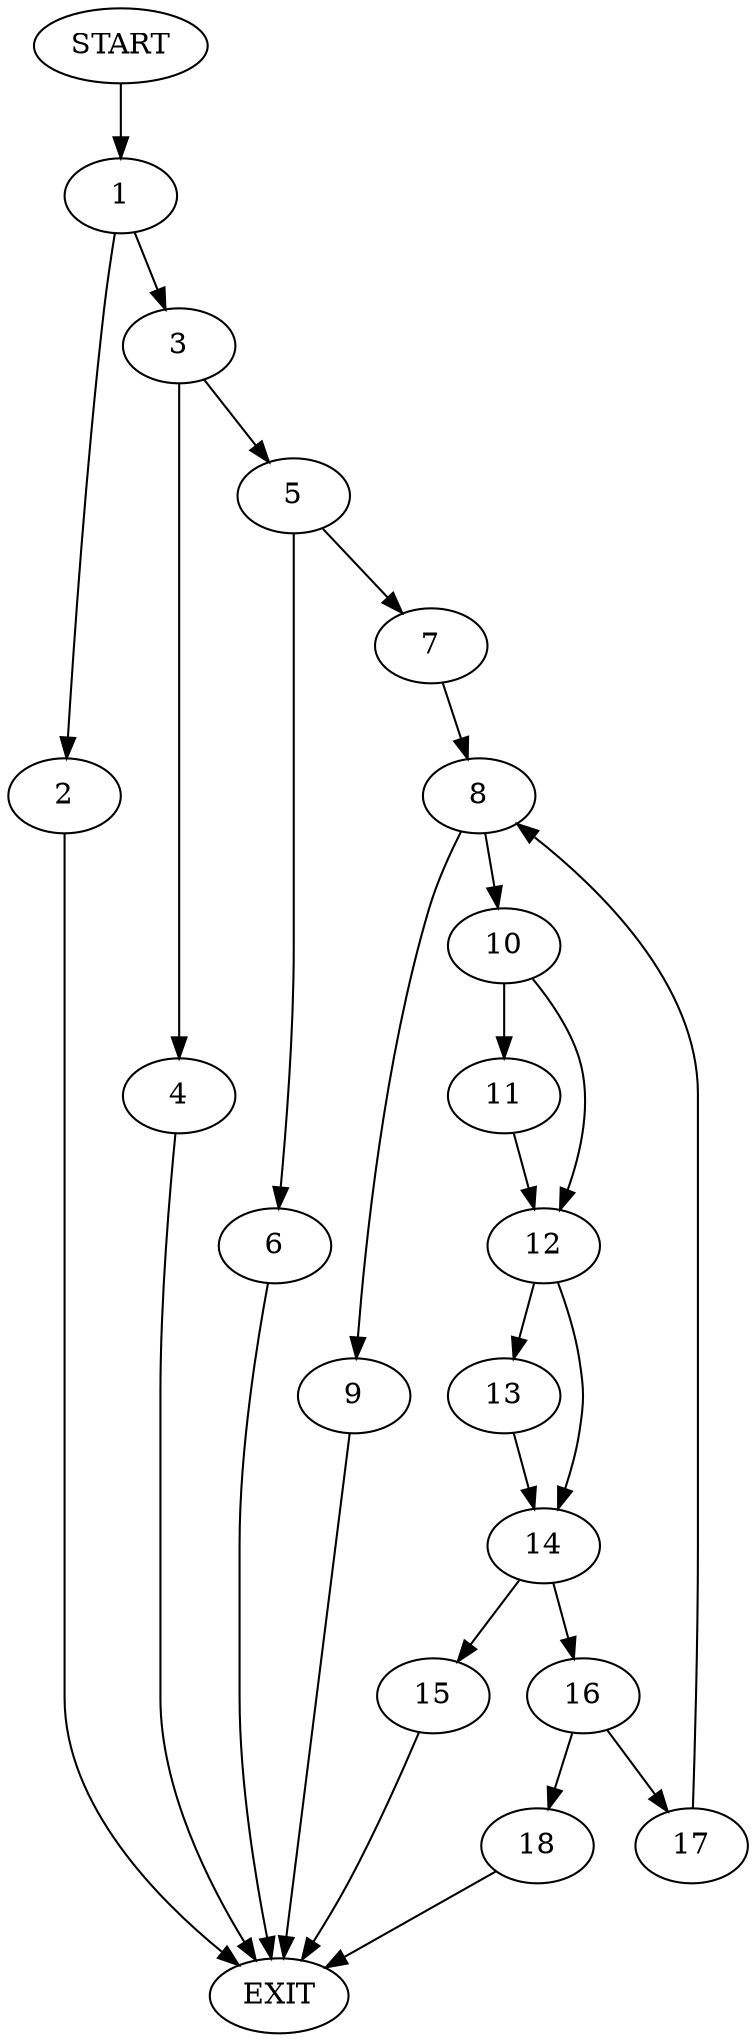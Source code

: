 digraph {
0 [label="START"]
19 [label="EXIT"]
0 -> 1
1 -> 2
1 -> 3
3 -> 4
3 -> 5
2 -> 19
4 -> 19
5 -> 6
5 -> 7
7 -> 8
6 -> 19
8 -> 9
8 -> 10
10 -> 11
10 -> 12
9 -> 19
11 -> 12
12 -> 13
12 -> 14
13 -> 14
14 -> 15
14 -> 16
16 -> 17
16 -> 18
15 -> 19
18 -> 19
17 -> 8
}
